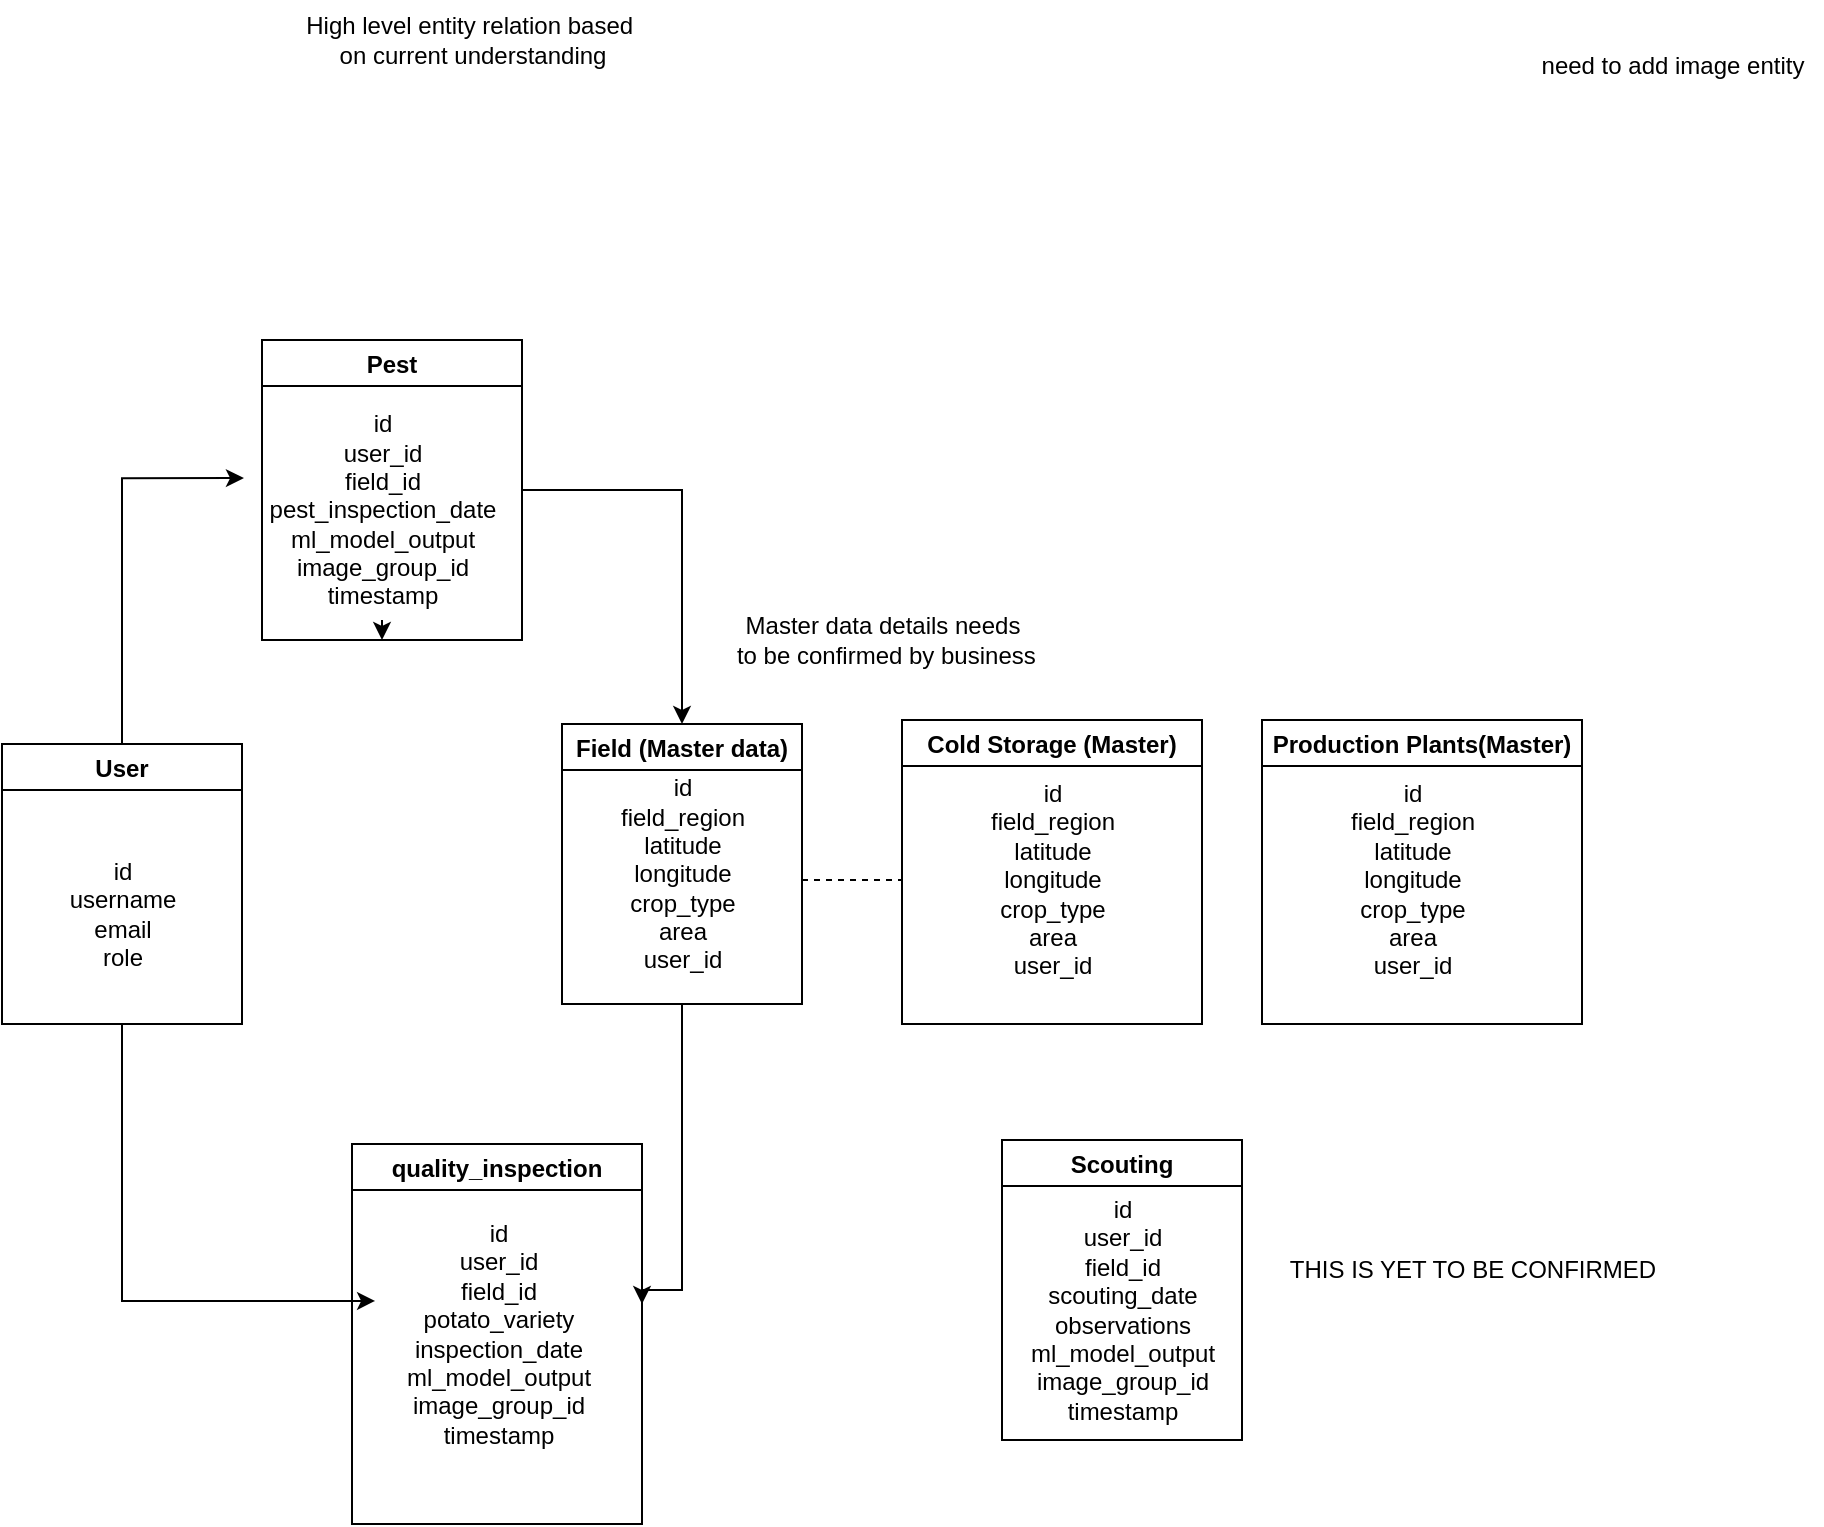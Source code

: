 <mxfile version="28.0.7">
  <diagram name="Page-1" id="C_2sJpbAXKAQj0tT3wZg">
    <mxGraphModel dx="1426" dy="743" grid="1" gridSize="10" guides="1" tooltips="1" connect="1" arrows="1" fold="1" page="1" pageScale="1" pageWidth="850" pageHeight="1100" math="0" shadow="0">
      <root>
        <mxCell id="0" />
        <mxCell id="1" parent="0" />
        <mxCell id="oZDm_FxVeJ7oWiIXzgK5-1" value="User" style="swimlane;" vertex="1" parent="1">
          <mxGeometry x="180" y="372" width="120" height="140" as="geometry" />
        </mxCell>
        <mxCell id="oZDm_FxVeJ7oWiIXzgK5-2" value="&lt;div style=&quot;text-wrap-mode: wrap;&quot;&gt;id&lt;/div&gt;&lt;div style=&quot;text-wrap-mode: wrap;&quot;&gt;username&lt;/div&gt;&lt;div style=&quot;text-wrap-mode: wrap;&quot;&gt;email&lt;/div&gt;&lt;div style=&quot;text-wrap-mode: wrap;&quot;&gt;role&lt;/div&gt;" style="text;html=1;align=center;verticalAlign=middle;resizable=0;points=[];autosize=1;strokeColor=none;fillColor=none;" vertex="1" parent="oZDm_FxVeJ7oWiIXzgK5-1">
          <mxGeometry x="20" y="50" width="80" height="70" as="geometry" />
        </mxCell>
        <mxCell id="oZDm_FxVeJ7oWiIXzgK5-3" value="Field (Master data)" style="swimlane;" vertex="1" parent="1">
          <mxGeometry x="460" y="362" width="120" height="140" as="geometry" />
        </mxCell>
        <mxCell id="oZDm_FxVeJ7oWiIXzgK5-4" value="&lt;div style=&quot;text-wrap-mode: wrap;&quot;&gt;id&lt;/div&gt;&lt;div style=&quot;text-wrap-mode: wrap;&quot;&gt;field_region&lt;/div&gt;&lt;div style=&quot;text-wrap-mode: wrap;&quot;&gt;latitude&lt;/div&gt;&lt;div style=&quot;text-wrap-mode: wrap;&quot;&gt;longitude&lt;/div&gt;&lt;div style=&quot;text-wrap-mode: wrap;&quot;&gt;crop_type&lt;/div&gt;&lt;div style=&quot;text-wrap-mode: wrap;&quot;&gt;area&lt;br&gt;user_id&lt;/div&gt;" style="text;html=1;align=center;verticalAlign=middle;resizable=0;points=[];autosize=1;strokeColor=none;fillColor=none;" vertex="1" parent="oZDm_FxVeJ7oWiIXzgK5-3">
          <mxGeometry x="15" y="20" width="90" height="110" as="geometry" />
        </mxCell>
        <mxCell id="oZDm_FxVeJ7oWiIXzgK5-5" value="quality_inspection" style="swimlane;" vertex="1" parent="1">
          <mxGeometry x="355" y="572" width="145" height="190" as="geometry" />
        </mxCell>
        <mxCell id="oZDm_FxVeJ7oWiIXzgK5-6" value="&lt;div style=&quot;text-wrap-mode: wrap;&quot;&gt;id&lt;/div&gt;&lt;div style=&quot;text-wrap-mode: wrap;&quot;&gt;user_id&lt;/div&gt;&lt;div style=&quot;text-wrap-mode: wrap;&quot;&gt;field_id&lt;/div&gt;&lt;div style=&quot;text-wrap-mode: wrap;&quot;&gt;potato_variety&lt;/div&gt;&lt;div style=&quot;text-wrap-mode: wrap;&quot;&gt;inspection_date&lt;/div&gt;&lt;div style=&quot;text-wrap-mode: wrap;&quot;&gt;ml_model_output&lt;/div&gt;&lt;div style=&quot;text-wrap-mode: wrap;&quot;&gt;image_group_id&lt;/div&gt;&lt;div style=&quot;text-wrap-mode: wrap;&quot;&gt;timestamp&lt;/div&gt;" style="text;html=1;align=center;verticalAlign=middle;resizable=0;points=[];autosize=1;strokeColor=none;fillColor=none;" vertex="1" parent="oZDm_FxVeJ7oWiIXzgK5-5">
          <mxGeometry x="12.5" y="30" width="120" height="130" as="geometry" />
        </mxCell>
        <mxCell id="oZDm_FxVeJ7oWiIXzgK5-7" value="Scouting" style="swimlane;" vertex="1" parent="1">
          <mxGeometry x="680" y="570" width="120" height="150" as="geometry" />
        </mxCell>
        <mxCell id="oZDm_FxVeJ7oWiIXzgK5-8" value="&lt;div style=&quot;text-wrap-mode: wrap;&quot;&gt;id&lt;/div&gt;&lt;div style=&quot;text-wrap-mode: wrap;&quot;&gt;user_id&lt;/div&gt;&lt;div style=&quot;text-wrap-mode: wrap;&quot;&gt;field_id&lt;/div&gt;&lt;div style=&quot;text-wrap-mode: wrap;&quot;&gt;scouting_date&lt;/div&gt;&lt;div style=&quot;text-wrap-mode: wrap;&quot;&gt;observations&lt;/div&gt;&lt;div style=&quot;text-wrap-mode: wrap;&quot;&gt;ml_model_output&lt;/div&gt;&lt;div style=&quot;text-wrap-mode: wrap;&quot;&gt;image_group_id&lt;/div&gt;&lt;div style=&quot;text-wrap-mode: wrap;&quot;&gt;timestamp&lt;/div&gt;" style="text;html=1;align=center;verticalAlign=middle;resizable=0;points=[];autosize=1;strokeColor=none;fillColor=none;" vertex="1" parent="oZDm_FxVeJ7oWiIXzgK5-7">
          <mxGeometry y="20" width="120" height="130" as="geometry" />
        </mxCell>
        <mxCell id="oZDm_FxVeJ7oWiIXzgK5-9" style="edgeStyle=orthogonalEdgeStyle;rounded=0;orthogonalLoop=1;jettySize=auto;html=1;exitX=0.5;exitY=1;exitDx=0;exitDy=0;entryX=-0.008;entryY=0.373;entryDx=0;entryDy=0;entryPerimeter=0;" edge="1" parent="1" source="oZDm_FxVeJ7oWiIXzgK5-1" target="oZDm_FxVeJ7oWiIXzgK5-6">
          <mxGeometry relative="1" as="geometry" />
        </mxCell>
        <mxCell id="oZDm_FxVeJ7oWiIXzgK5-10" style="edgeStyle=orthogonalEdgeStyle;rounded=0;orthogonalLoop=1;jettySize=auto;html=1;exitX=0.5;exitY=1;exitDx=0;exitDy=0;" edge="1" parent="1" source="oZDm_FxVeJ7oWiIXzgK5-3">
          <mxGeometry relative="1" as="geometry">
            <mxPoint x="500" y="652" as="targetPoint" />
            <Array as="points">
              <mxPoint x="520" y="645" />
              <mxPoint x="500" y="645" />
            </Array>
          </mxGeometry>
        </mxCell>
        <mxCell id="oZDm_FxVeJ7oWiIXzgK5-11" value="THIS IS YET TO BE CONFIRMED" style="text;html=1;align=center;verticalAlign=middle;resizable=0;points=[];autosize=1;strokeColor=none;fillColor=none;" vertex="1" parent="1">
          <mxGeometry x="810" y="620" width="210" height="30" as="geometry" />
        </mxCell>
        <mxCell id="oZDm_FxVeJ7oWiIXzgK5-12" style="edgeStyle=orthogonalEdgeStyle;rounded=0;orthogonalLoop=1;jettySize=auto;html=1;entryX=0.5;entryY=0;entryDx=0;entryDy=0;" edge="1" parent="1" source="oZDm_FxVeJ7oWiIXzgK5-13" target="oZDm_FxVeJ7oWiIXzgK5-3">
          <mxGeometry relative="1" as="geometry" />
        </mxCell>
        <mxCell id="oZDm_FxVeJ7oWiIXzgK5-13" value="Pest" style="swimlane;" vertex="1" parent="1">
          <mxGeometry x="310" y="170" width="130" height="150" as="geometry" />
        </mxCell>
        <mxCell id="oZDm_FxVeJ7oWiIXzgK5-14" style="edgeStyle=orthogonalEdgeStyle;rounded=0;orthogonalLoop=1;jettySize=auto;html=1;" edge="1" parent="oZDm_FxVeJ7oWiIXzgK5-13" source="oZDm_FxVeJ7oWiIXzgK5-15" target="oZDm_FxVeJ7oWiIXzgK5-13">
          <mxGeometry relative="1" as="geometry">
            <Array as="points">
              <mxPoint x="55" y="20" />
              <mxPoint x="55" y="20" />
            </Array>
          </mxGeometry>
        </mxCell>
        <mxCell id="oZDm_FxVeJ7oWiIXzgK5-15" value="&lt;div style=&quot;text-wrap-mode: wrap;&quot;&gt;id&lt;/div&gt;&lt;div style=&quot;text-wrap-mode: wrap;&quot;&gt;user_id&lt;/div&gt;&lt;div style=&quot;text-wrap-mode: wrap;&quot;&gt;field_id&lt;/div&gt;&lt;div style=&quot;text-wrap-mode: wrap;&quot;&gt;&lt;span style=&quot;background-color: transparent; color: light-dark(rgb(0, 0, 0), rgb(255, 255, 255));&quot;&gt;pest_inspection_date&lt;/span&gt;&lt;/div&gt;&lt;div style=&quot;text-wrap-mode: wrap;&quot;&gt;ml_model_output&lt;/div&gt;&lt;div style=&quot;text-wrap-mode: wrap;&quot;&gt;image_group_id&lt;/div&gt;&lt;div style=&quot;text-wrap-mode: wrap;&quot;&gt;timestamp&lt;/div&gt;" style="text;html=1;align=center;verticalAlign=middle;resizable=0;points=[];autosize=1;strokeColor=none;fillColor=none;" vertex="1" parent="oZDm_FxVeJ7oWiIXzgK5-13">
          <mxGeometry x="-10" y="30" width="140" height="110" as="geometry" />
        </mxCell>
        <mxCell id="oZDm_FxVeJ7oWiIXzgK5-16" style="edgeStyle=orthogonalEdgeStyle;rounded=0;orthogonalLoop=1;jettySize=auto;html=1;entryX=0.007;entryY=0.355;entryDx=0;entryDy=0;entryPerimeter=0;" edge="1" parent="1" source="oZDm_FxVeJ7oWiIXzgK5-1" target="oZDm_FxVeJ7oWiIXzgK5-15">
          <mxGeometry relative="1" as="geometry" />
        </mxCell>
        <mxCell id="oZDm_FxVeJ7oWiIXzgK5-17" value="High level entity relation based&amp;nbsp;&lt;div&gt;on current understanding&lt;/div&gt;" style="text;html=1;align=center;verticalAlign=middle;resizable=0;points=[];autosize=1;strokeColor=none;fillColor=none;" vertex="1" parent="1">
          <mxGeometry x="320" width="190" height="40" as="geometry" />
        </mxCell>
        <mxCell id="oZDm_FxVeJ7oWiIXzgK5-18" value="need to add image entity" style="text;html=1;align=center;verticalAlign=middle;resizable=0;points=[];autosize=1;strokeColor=none;fillColor=none;" vertex="1" parent="1">
          <mxGeometry x="940" y="18" width="150" height="30" as="geometry" />
        </mxCell>
        <mxCell id="oZDm_FxVeJ7oWiIXzgK5-19" value="Master data details needs&lt;br&gt;&amp;nbsp;to be confirmed by business" style="text;html=1;align=center;verticalAlign=middle;resizable=0;points=[];autosize=1;strokeColor=none;fillColor=none;" vertex="1" parent="1">
          <mxGeometry x="530" y="300" width="180" height="40" as="geometry" />
        </mxCell>
        <mxCell id="oZDm_FxVeJ7oWiIXzgK5-21" value="Cold Storage (Master)" style="swimlane;" vertex="1" parent="1">
          <mxGeometry x="630" y="360" width="150" height="152" as="geometry" />
        </mxCell>
        <mxCell id="oZDm_FxVeJ7oWiIXzgK5-22" value="&lt;div style=&quot;text-wrap-mode: wrap;&quot;&gt;id&lt;/div&gt;&lt;div style=&quot;text-wrap-mode: wrap;&quot;&gt;field_region&lt;/div&gt;&lt;div style=&quot;text-wrap-mode: wrap;&quot;&gt;latitude&lt;/div&gt;&lt;div style=&quot;text-wrap-mode: wrap;&quot;&gt;longitude&lt;/div&gt;&lt;div style=&quot;text-wrap-mode: wrap;&quot;&gt;crop_type&lt;/div&gt;&lt;div style=&quot;text-wrap-mode: wrap;&quot;&gt;area&lt;br&gt;user_id&lt;br&gt;&lt;br&gt;&lt;/div&gt;" style="text;html=1;align=center;verticalAlign=middle;resizable=0;points=[];autosize=1;strokeColor=none;fillColor=none;" vertex="1" parent="oZDm_FxVeJ7oWiIXzgK5-21">
          <mxGeometry x="30" y="22" width="90" height="130" as="geometry" />
        </mxCell>
        <mxCell id="oZDm_FxVeJ7oWiIXzgK5-24" value="Production Plants(Master)" style="swimlane;" vertex="1" parent="1">
          <mxGeometry x="810" y="360" width="160" height="152" as="geometry" />
        </mxCell>
        <mxCell id="oZDm_FxVeJ7oWiIXzgK5-25" value="&lt;div style=&quot;text-wrap-mode: wrap;&quot;&gt;id&lt;/div&gt;&lt;div style=&quot;text-wrap-mode: wrap;&quot;&gt;field_region&lt;/div&gt;&lt;div style=&quot;text-wrap-mode: wrap;&quot;&gt;latitude&lt;/div&gt;&lt;div style=&quot;text-wrap-mode: wrap;&quot;&gt;longitude&lt;/div&gt;&lt;div style=&quot;text-wrap-mode: wrap;&quot;&gt;crop_type&lt;/div&gt;&lt;div style=&quot;text-wrap-mode: wrap;&quot;&gt;area&lt;br&gt;user_id&lt;br&gt;&lt;br&gt;&lt;/div&gt;" style="text;html=1;align=center;verticalAlign=middle;resizable=0;points=[];autosize=1;strokeColor=none;fillColor=none;" vertex="1" parent="oZDm_FxVeJ7oWiIXzgK5-24">
          <mxGeometry x="30" y="22" width="90" height="130" as="geometry" />
        </mxCell>
        <mxCell id="oZDm_FxVeJ7oWiIXzgK5-26" value="" style="endArrow=none;dashed=1;html=1;rounded=0;fontStyle=1" edge="1" parent="1">
          <mxGeometry width="50" height="50" relative="1" as="geometry">
            <mxPoint x="580" y="440" as="sourcePoint" />
            <mxPoint x="630" y="440" as="targetPoint" />
          </mxGeometry>
        </mxCell>
      </root>
    </mxGraphModel>
  </diagram>
</mxfile>
